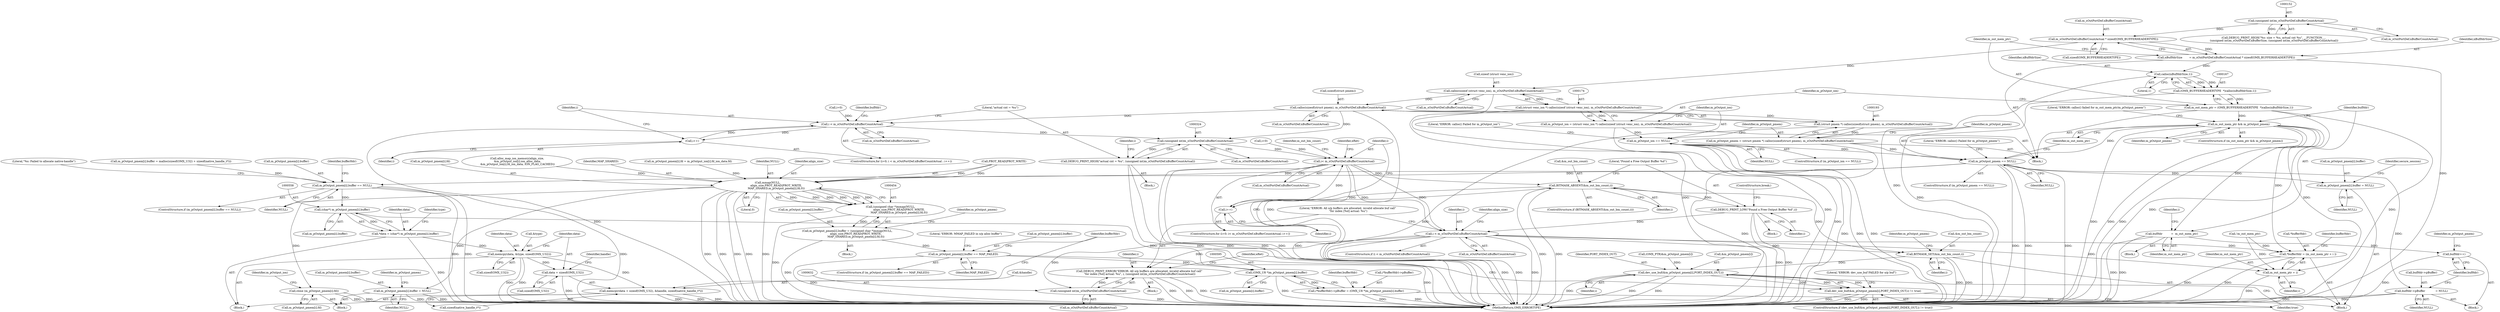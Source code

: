 digraph "0_Android_7558d03e6498e970b761aa44fff6b2c659202d95_0@API" {
"1000158" [label="(Call,m_sOutPortDef.nBufferCountActual * sizeof(OMX_BUFFERHEADERTYPE))"];
"1000151" [label="(Call,(unsigned int)m_sOutPortDef.nBufferCountActual)"];
"1000156" [label="(Call,nBufHdrSize        = m_sOutPortDef.nBufferCountActual * sizeof(OMX_BUFFERHEADERTYPE))"];
"1000168" [label="(Call,calloc(nBufHdrSize,1))"];
"1000166" [label="(Call,(OMX_BUFFERHEADERTYPE  *)calloc(nBufHdrSize,1))"];
"1000164" [label="(Call,m_out_mem_ptr = (OMX_BUFFERHEADERTYPE  *)calloc(nBufHdrSize,1))"];
"1000210" [label="(Call,m_out_mem_ptr && m_pOutput_pmem)"];
"1000214" [label="(Call,bufHdr          =  m_out_mem_ptr)"];
"1000277" [label="(Call,bufHdr++)"];
"1000583" [label="(Call,*bufferHdr = (m_out_mem_ptr + i ))"];
"1000586" [label="(Call,m_out_mem_ptr + i)"];
"1000175" [label="(Call,calloc(sizeof (struct venc_ion), m_sOutPortDef.nBufferCountActual))"];
"1000173" [label="(Call,(struct venc_ion *) calloc(sizeof (struct venc_ion), m_sOutPortDef.nBufferCountActual))"];
"1000171" [label="(Call,m_pOutput_ion = (struct venc_ion *) calloc(sizeof (struct venc_ion), m_sOutPortDef.nBufferCountActual))"];
"1000182" [label="(Call,m_pOutput_ion == NULL)"];
"1000201" [label="(Call,m_pOutput_pmem == NULL)"];
"1000272" [label="(Call,bufHdr->pBuffer            = NULL)"];
"1000436" [label="(Call,m_pOutput_pmem[i].buffer = NULL)"];
"1000455" [label="(Call,mmap(NULL,\n                    align_size,PROT_READ|PROT_WRITE,\n                    MAP_SHARED,m_pOutput_pmem[i].fd,0))"];
"1000453" [label="(Call,(unsigned char *)mmap(NULL,\n                    align_size,PROT_READ|PROT_WRITE,\n                    MAP_SHARED,m_pOutput_pmem[i].fd,0))"];
"1000447" [label="(Call,m_pOutput_pmem[i].buffer = (unsigned char *)mmap(NULL,\n                    align_size,PROT_READ|PROT_WRITE,\n                    MAP_SHARED,m_pOutput_pmem[i].fd,0))"];
"1000469" [label="(Call,m_pOutput_pmem[i].buffer == MAP_FAILED)"];
"1000594" [label="(Call,(OMX_U8 *)m_pOutput_pmem[i].buffer)"];
"1000589" [label="(Call,(*bufferHdr)->pBuffer = (OMX_U8 *)m_pOutput_pmem[i].buffer)"];
"1000479" [label="(Call,m_pOutput_pmem[i].buffer = NULL)"];
"1000486" [label="(Call,close (m_pOutput_pmem[i].fd))"];
"1000514" [label="(Call,m_pOutput_pmem[i].buffer == NULL)"];
"1000557" [label="(Call,(char*) m_pOutput_pmem[i].buffer)"];
"1000555" [label="(Call,*data = (char*) m_pOutput_pmem[i].buffer)"];
"1000568" [label="(Call,memcpy(data, &type, sizeof(OMX_U32)))"];
"1000574" [label="(Call,memcpy(data + sizeof(OMX_U32), &handle, sizeof(native_handle_t*)))"];
"1000575" [label="(Call,data + sizeof(OMX_U32))"];
"1000194" [label="(Call,calloc(sizeof(struct pmem), m_sOutPortDef.nBufferCountActual))"];
"1000192" [label="(Call,(struct pmem *) calloc(sizeof(struct pmem), m_sOutPortDef.nBufferCountActual))"];
"1000190" [label="(Call,m_pOutput_pmem = (struct pmem *) calloc(sizeof(struct pmem), m_sOutPortDef.nBufferCountActual))"];
"1000221" [label="(Call,i < m_sOutPortDef.nBufferCountActual)"];
"1000226" [label="(Call,i++)"];
"1000323" [label="(Call,(unsigned int)m_sOutPortDef.nBufferCountActual)"];
"1000321" [label="(Call,DEBUG_PRINT_HIGH(\"actual cnt = %u\", (unsigned int)m_sOutPortDef.nBufferCountActual))"];
"1000332" [label="(Call,i< m_sOutPortDef.nBufferCountActual)"];
"1000341" [label="(Call,BITMASK_ABSENT(&m_out_bm_count,i))"];
"1000337" [label="(Call,i++)"];
"1000346" [label="(Call,DEBUG_PRINT_LOW(\"Found a Free Output Buffer %d\",i))"];
"1000356" [label="(Call,i < m_sOutPortDef.nBufferCountActual)"];
"1000607" [label="(Call,BITMASK_SET(&m_out_bm_count,i))"];
"1000613" [label="(Call,dev_use_buf(&m_pOutput_pmem[i],PORT_INDEX_OUT,i))"];
"1000612" [label="(Call,dev_use_buf(&m_pOutput_pmem[i],PORT_INDEX_OUT,i) != true)"];
"1000628" [label="(Call,DEBUG_PRINT_ERROR(\"ERROR: All o/p buffers are allocated, invalid allocate buf call\"\n \"for index [%d] actual: %u\", i, (unsigned int)m_sOutPortDef.nBufferCountActual))"];
"1000631" [label="(Call,(unsigned int)m_sOutPortDef.nBufferCountActual)"];
"1000219" [label="(Identifier,i)"];
"1000611" [label="(ControlStructure,if (dev_use_buf(&m_pOutput_pmem[i],PORT_INDEX_OUT,i) != true))"];
"1000612" [label="(Call,dev_use_buf(&m_pOutput_pmem[i],PORT_INDEX_OUT,i) != true)"];
"1000501" [label="(Call,m_pOutput_pmem[i].buffer = malloc(sizeof(OMX_U32) + sizeof(native_handle_t*)))"];
"1000357" [label="(Identifier,i)"];
"1000156" [label="(Call,nBufHdrSize        = m_sOutPortDef.nBufferCountActual * sizeof(OMX_BUFFERHEADERTYPE))"];
"1000272" [label="(Call,bufHdr->pBuffer            = NULL)"];
"1000191" [label="(Identifier,m_pOutput_pmem)"];
"1000461" [label="(Identifier,MAP_SHARED)"];
"1000478" [label="(Literal,\"ERROR: MMAP_FAILED in o/p alloc buffer\")"];
"1000604" [label="(Identifier,bufferHdr)"];
"1000448" [label="(Call,m_pOutput_pmem[i].buffer)"];
"1000213" [label="(Block,)"];
"1000618" [label="(Identifier,PORT_INDEX_OUT)"];
"1000176" [label="(Call,sizeof (struct venc_ion))"];
"1000266" [label="(Call,(OMX_PTR)&m_pOutput_pmem[i])"];
"1000192" [label="(Call,(struct pmem *) calloc(sizeof(struct pmem), m_sOutPortDef.nBufferCountActual))"];
"1000584" [label="(Call,*bufferHdr)"];
"1000577" [label="(Call,sizeof(OMX_U32))"];
"1000437" [label="(Call,m_pOutput_pmem[i].buffer)"];
"1000165" [label="(Identifier,m_out_mem_ptr)"];
"1000143" [label="(Call,DEBUG_PRINT_HIGH(\"%s: size = %u, actual cnt %u\", __FUNCTION__,\n (unsigned int)m_sOutPortDef.nBufferSize, (unsigned int)m_sOutPortDef.nBufferCountActual))"];
"1000514" [label="(Call,m_pOutput_pmem[i].buffer == NULL)"];
"1000407" [label="(Call,m_pOutput_pmem[i].fd = m_pOutput_ion[i].fd_ion_data.fd)"];
"1000345" [label="(Block,)"];
"1000282" [label="(Identifier,m_pOutput_pmem)"];
"1000576" [label="(Identifier,data)"];
"1000278" [label="(Identifier,bufHdr)"];
"1000614" [label="(Call,&m_pOutput_pmem[i])"];
"1000172" [label="(Identifier,m_pOutput_ion)"];
"1000469" [label="(Call,m_pOutput_pmem[i].buffer == MAP_FAILED)"];
"1000222" [label="(Identifier,i)"];
"1000344" [label="(Identifier,i)"];
"1000349" [label="(ControlStructure,break;)"];
"1000587" [label="(Identifier,m_out_mem_ptr)"];
"1000487" [label="(Call,m_pOutput_pmem[i].fd)"];
"1000485" [label="(Identifier,NULL)"];
"1000183" [label="(Identifier,m_pOutput_ion)"];
"1000212" [label="(Identifier,m_pOutput_pmem)"];
"1000356" [label="(Call,i < m_sOutPortDef.nBufferCountActual)"];
"1000479" [label="(Call,m_pOutput_pmem[i].buffer = NULL)"];
"1000436" [label="(Call,m_pOutput_pmem[i].buffer = NULL)"];
"1000495" [label="(Identifier,m_pOutput_ion)"];
"1000228" [label="(Block,)"];
"1000594" [label="(Call,(OMX_U8 *)m_pOutput_pmem[i].buffer)"];
"1000361" [label="(Block,)"];
"1000515" [label="(Call,m_pOutput_pmem[i].buffer)"];
"1000580" [label="(Identifier,handle)"];
"1000570" [label="(Call,&type)"];
"1000613" [label="(Call,dev_use_buf(&m_pOutput_pmem[i],PORT_INDEX_OUT,i))"];
"1000166" [label="(Call,(OMX_BUFFERHEADERTYPE  *)calloc(nBufHdrSize,1))"];
"1000627" [label="(Block,)"];
"1000629" [label="(Literal,\"ERROR: All o/p buffers are allocated, invalid allocate buf call\"\n \"for index [%d] actual: %u\")"];
"1000340" [label="(ControlStructure,if (BITMASK_ABSENT(&m_out_bm_count,i)))"];
"1000559" [label="(Call,m_pOutput_pmem[i].buffer)"];
"1000475" [label="(Identifier,MAP_FAILED)"];
"1000277" [label="(Call,bufHdr++)"];
"1000328" [label="(ControlStructure,for (i=0; i< m_sOutPortDef.nBufferCountActual; i++))"];
"1000620" [label="(Identifier,true)"];
"1000211" [label="(Identifier,m_out_mem_ptr)"];
"1000203" [label="(Identifier,NULL)"];
"1000170" [label="(Literal,1)"];
"1000555" [label="(Call,*data = (char*) m_pOutput_pmem[i].buffer)"];
"1000574" [label="(Call,memcpy(data + sizeof(OMX_U32), &handle, sizeof(native_handle_t*)))"];
"1000456" [label="(Identifier,NULL)"];
"1000468" [label="(ControlStructure,if (m_pOutput_pmem[i].buffer == MAP_FAILED))"];
"1000329" [label="(Call,i=0)"];
"1000569" [label="(Identifier,data)"];
"1000530" [label="(Identifier,bufferHdr)"];
"1000363" [label="(Identifier,align_size)"];
"1000523" [label="(Literal,\"%s: Failed to allocate native-handle\")"];
"1000323" [label="(Call,(unsigned int)m_sOutPortDef.nBufferCountActual)"];
"1000572" [label="(Call,sizeof(OMX_U32))"];
"1000164" [label="(Call,m_out_mem_ptr = (OMX_BUFFERHEADERTYPE  *)calloc(nBufHdrSize,1))"];
"1000184" [label="(Identifier,NULL)"];
"1000190" [label="(Call,m_pOutput_pmem = (struct pmem *) calloc(sizeof(struct pmem), m_sOutPortDef.nBufferCountActual))"];
"1000182" [label="(Call,m_pOutput_ion == NULL)"];
"1000346" [label="(Call,DEBUG_PRINT_LOW(\"Found a Free Output Buffer %d\",i))"];
"1000588" [label="(Identifier,i)"];
"1000568" [label="(Call,memcpy(data, &type, sizeof(OMX_U32)))"];
"1000343" [label="(Identifier,m_out_bm_count)"];
"1000575" [label="(Call,data + sizeof(OMX_U32))"];
"1000151" [label="(Call,(unsigned int)m_sOutPortDef.nBufferCountActual)"];
"1000557" [label="(Call,(char*) m_pOutput_pmem[i].buffer)"];
"1000566" [label="(Identifier,type)"];
"1000221" [label="(Call,i < m_sOutPortDef.nBufferCountActual)"];
"1000596" [label="(Call,m_pOutput_pmem[i].buffer)"];
"1000332" [label="(Call,i< m_sOutPortDef.nBufferCountActual)"];
"1000333" [label="(Identifier,i)"];
"1000231" [label="(Identifier,bufHdr)"];
"1000579" [label="(Call,&handle)"];
"1000342" [label="(Call,&m_out_bm_count)"];
"1000217" [label="(ControlStructure,for (i=0; i < m_sOutPortDef.nBufferCountActual ; i++))"];
"1000630" [label="(Identifier,i)"];
"1000157" [label="(Identifier,nBufHdrSize)"];
"1000589" [label="(Call,(*bufferHdr)->pBuffer = (OMX_U8 *)m_pOutput_pmem[i].buffer)"];
"1000138" [label="(Block,)"];
"1000470" [label="(Call,m_pOutput_pmem[i].buffer)"];
"1000520" [label="(Identifier,NULL)"];
"1000457" [label="(Identifier,align_size)"];
"1000352" [label="(Identifier,eRet)"];
"1000158" [label="(Call,m_sOutPortDef.nBufferCountActual * sizeof(OMX_BUFFERHEADERTYPE))"];
"1000608" [label="(Call,&m_out_bm_count)"];
"1000187" [label="(Literal,\"ERROR: calloc() Failed for m_pOutput_ion\")"];
"1000215" [label="(Identifier,bufHdr)"];
"1000201" [label="(Call,m_pOutput_pmem == NULL)"];
"1000619" [label="(Identifier,i)"];
"1000317" [label="(Literal,\"ERROR: calloc() failed for m_out_mem_ptr/m_pOutput_pmem\")"];
"1000169" [label="(Identifier,nBufHdrSize)"];
"1000628" [label="(Call,DEBUG_PRINT_ERROR(\"ERROR: All o/p buffers are allocated, invalid allocate buf call\"\n \"for index [%d] actual: %u\", i, (unsigned int)m_sOutPortDef.nBufferCountActual))"];
"1000209" [label="(ControlStructure,if (m_out_mem_ptr && m_pOutput_pmem))"];
"1000136" [label="(Call,!m_out_mem_ptr)"];
"1000109" [label="(Block,)"];
"1000168" [label="(Call,calloc(nBufHdrSize,1))"];
"1000480" [label="(Call,m_pOutput_pmem[i].buffer)"];
"1000458" [label="(Call,PROT_READ|PROT_WRITE)"];
"1000445" [label="(Identifier,secure_session)"];
"1000358" [label="(Call,m_sOutPortDef.nBufferCountActual)"];
"1000181" [label="(ControlStructure,if (m_pOutput_ion == NULL))"];
"1000200" [label="(ControlStructure,if (m_pOutput_pmem == NULL))"];
"1000330" [label="(Identifier,i)"];
"1000338" [label="(Identifier,i)"];
"1000472" [label="(Identifier,m_pOutput_pmem)"];
"1000322" [label="(Literal,\"actual cnt = %u\")"];
"1000348" [label="(Identifier,i)"];
"1000159" [label="(Call,m_sOutPortDef.nBufferCountActual)"];
"1000206" [label="(Literal,\"ERROR: calloc() Failed for m_pOutput_pmem\")"];
"1000585" [label="(Identifier,bufferHdr)"];
"1000583" [label="(Call,*bufferHdr = (m_out_mem_ptr + i ))"];
"1000195" [label="(Call,sizeof(struct pmem))"];
"1000633" [label="(Call,m_sOutPortDef.nBufferCountActual)"];
"1000467" [label="(Literal,0)"];
"1000153" [label="(Call,m_sOutPortDef.nBufferCountActual)"];
"1000218" [label="(Call,i=0)"];
"1000325" [label="(Call,m_sOutPortDef.nBufferCountActual)"];
"1000453" [label="(Call,(unsigned char *)mmap(NULL,\n                    align_size,PROT_READ|PROT_WRITE,\n                    MAP_SHARED,m_pOutput_pmem[i].fd,0))"];
"1000581" [label="(Call,sizeof(native_handle_t*))"];
"1000223" [label="(Call,m_sOutPortDef.nBufferCountActual)"];
"1000638" [label="(MethodReturn,OMX_ERRORTYPE)"];
"1000586" [label="(Call,m_out_mem_ptr + i)"];
"1000446" [label="(Block,)"];
"1000513" [label="(ControlStructure,if (m_pOutput_pmem[i].buffer == NULL))"];
"1000476" [label="(Block,)"];
"1000202" [label="(Identifier,m_pOutput_pmem)"];
"1000592" [label="(Identifier,bufferHdr)"];
"1000486" [label="(Call,close (m_pOutput_pmem[i].fd))"];
"1000197" [label="(Call,m_sOutPortDef.nBufferCountActual)"];
"1000273" [label="(Call,bufHdr->pBuffer)"];
"1000607" [label="(Call,BITMASK_SET(&m_out_bm_count,i))"];
"1000623" [label="(Literal,\"ERROR: dev_use_buf FAILED for o/p buf\")"];
"1000590" [label="(Call,(*bufferHdr)->pBuffer)"];
"1000175" [label="(Call,calloc(sizeof (struct venc_ion), m_sOutPortDef.nBufferCountActual))"];
"1000162" [label="(Call,sizeof(OMX_BUFFERHEADERTYPE))"];
"1000194" [label="(Call,calloc(sizeof(struct pmem), m_sOutPortDef.nBufferCountActual))"];
"1000500" [label="(Block,)"];
"1000214" [label="(Call,bufHdr          =  m_out_mem_ptr)"];
"1000447" [label="(Call,m_pOutput_pmem[i].buffer = (unsigned char *)mmap(NULL,\n                    align_size,PROT_READ|PROT_WRITE,\n                    MAP_SHARED,m_pOutput_pmem[i].fd,0))"];
"1000616" [label="(Identifier,m_pOutput_pmem)"];
"1000216" [label="(Identifier,m_out_mem_ptr)"];
"1000334" [label="(Call,m_sOutPortDef.nBufferCountActual)"];
"1000489" [label="(Identifier,m_pOutput_pmem)"];
"1000556" [label="(Identifier,data)"];
"1000210" [label="(Call,m_out_mem_ptr && m_pOutput_pmem)"];
"1000178" [label="(Call,m_sOutPortDef.nBufferCountActual)"];
"1000341" [label="(Call,BITMASK_ABSENT(&m_out_bm_count,i))"];
"1000631" [label="(Call,(unsigned int)m_sOutPortDef.nBufferCountActual)"];
"1000462" [label="(Call,m_pOutput_pmem[i].fd)"];
"1000173" [label="(Call,(struct venc_ion *) calloc(sizeof (struct venc_ion), m_sOutPortDef.nBufferCountActual))"];
"1000637" [label="(Identifier,eRet)"];
"1000227" [label="(Identifier,i)"];
"1000337" [label="(Call,i++)"];
"1000442" [label="(Identifier,NULL)"];
"1000347" [label="(Literal,\"Found a Free Output Buffer %d\")"];
"1000355" [label="(ControlStructure,if (i < m_sOutPortDef.nBufferCountActual))"];
"1000379" [label="(Call,alloc_map_ion_memory(align_size,\n &m_pOutput_ion[i].ion_alloc_data,\n &m_pOutput_ion[i].fd_ion_data, ION_FLAG_CACHED))"];
"1000321" [label="(Call,DEBUG_PRINT_HIGH(\"actual cnt = %u\", (unsigned int)m_sOutPortDef.nBufferCountActual))"];
"1000276" [label="(Identifier,NULL)"];
"1000226" [label="(Call,i++)"];
"1000171" [label="(Call,m_pOutput_ion = (struct venc_ion *) calloc(sizeof (struct venc_ion), m_sOutPortDef.nBufferCountActual))"];
"1000610" [label="(Identifier,i)"];
"1000455" [label="(Call,mmap(NULL,\n                    align_size,PROT_READ|PROT_WRITE,\n                    MAP_SHARED,m_pOutput_pmem[i].fd,0))"];
"1000158" -> "1000156"  [label="AST: "];
"1000158" -> "1000162"  [label="CFG: "];
"1000159" -> "1000158"  [label="AST: "];
"1000162" -> "1000158"  [label="AST: "];
"1000156" -> "1000158"  [label="CFG: "];
"1000158" -> "1000156"  [label="DDG: "];
"1000151" -> "1000158"  [label="DDG: "];
"1000158" -> "1000175"  [label="DDG: "];
"1000151" -> "1000143"  [label="AST: "];
"1000151" -> "1000153"  [label="CFG: "];
"1000152" -> "1000151"  [label="AST: "];
"1000153" -> "1000151"  [label="AST: "];
"1000143" -> "1000151"  [label="CFG: "];
"1000151" -> "1000143"  [label="DDG: "];
"1000156" -> "1000138"  [label="AST: "];
"1000157" -> "1000156"  [label="AST: "];
"1000165" -> "1000156"  [label="CFG: "];
"1000156" -> "1000638"  [label="DDG: "];
"1000156" -> "1000168"  [label="DDG: "];
"1000168" -> "1000166"  [label="AST: "];
"1000168" -> "1000170"  [label="CFG: "];
"1000169" -> "1000168"  [label="AST: "];
"1000170" -> "1000168"  [label="AST: "];
"1000166" -> "1000168"  [label="CFG: "];
"1000168" -> "1000638"  [label="DDG: "];
"1000168" -> "1000166"  [label="DDG: "];
"1000168" -> "1000166"  [label="DDG: "];
"1000166" -> "1000164"  [label="AST: "];
"1000167" -> "1000166"  [label="AST: "];
"1000164" -> "1000166"  [label="CFG: "];
"1000166" -> "1000638"  [label="DDG: "];
"1000166" -> "1000164"  [label="DDG: "];
"1000164" -> "1000138"  [label="AST: "];
"1000165" -> "1000164"  [label="AST: "];
"1000172" -> "1000164"  [label="CFG: "];
"1000164" -> "1000638"  [label="DDG: "];
"1000164" -> "1000638"  [label="DDG: "];
"1000164" -> "1000210"  [label="DDG: "];
"1000210" -> "1000209"  [label="AST: "];
"1000210" -> "1000211"  [label="CFG: "];
"1000210" -> "1000212"  [label="CFG: "];
"1000211" -> "1000210"  [label="AST: "];
"1000212" -> "1000210"  [label="AST: "];
"1000215" -> "1000210"  [label="CFG: "];
"1000317" -> "1000210"  [label="CFG: "];
"1000210" -> "1000638"  [label="DDG: "];
"1000210" -> "1000638"  [label="DDG: "];
"1000210" -> "1000638"  [label="DDG: "];
"1000201" -> "1000210"  [label="DDG: "];
"1000210" -> "1000214"  [label="DDG: "];
"1000210" -> "1000583"  [label="DDG: "];
"1000210" -> "1000586"  [label="DDG: "];
"1000214" -> "1000213"  [label="AST: "];
"1000214" -> "1000216"  [label="CFG: "];
"1000215" -> "1000214"  [label="AST: "];
"1000216" -> "1000214"  [label="AST: "];
"1000219" -> "1000214"  [label="CFG: "];
"1000214" -> "1000638"  [label="DDG: "];
"1000214" -> "1000638"  [label="DDG: "];
"1000214" -> "1000277"  [label="DDG: "];
"1000277" -> "1000228"  [label="AST: "];
"1000277" -> "1000278"  [label="CFG: "];
"1000278" -> "1000277"  [label="AST: "];
"1000282" -> "1000277"  [label="CFG: "];
"1000277" -> "1000638"  [label="DDG: "];
"1000583" -> "1000361"  [label="AST: "];
"1000583" -> "1000586"  [label="CFG: "];
"1000584" -> "1000583"  [label="AST: "];
"1000586" -> "1000583"  [label="AST: "];
"1000592" -> "1000583"  [label="CFG: "];
"1000583" -> "1000638"  [label="DDG: "];
"1000583" -> "1000638"  [label="DDG: "];
"1000136" -> "1000583"  [label="DDG: "];
"1000356" -> "1000583"  [label="DDG: "];
"1000586" -> "1000588"  [label="CFG: "];
"1000587" -> "1000586"  [label="AST: "];
"1000588" -> "1000586"  [label="AST: "];
"1000586" -> "1000638"  [label="DDG: "];
"1000136" -> "1000586"  [label="DDG: "];
"1000356" -> "1000586"  [label="DDG: "];
"1000175" -> "1000173"  [label="AST: "];
"1000175" -> "1000178"  [label="CFG: "];
"1000176" -> "1000175"  [label="AST: "];
"1000178" -> "1000175"  [label="AST: "];
"1000173" -> "1000175"  [label="CFG: "];
"1000175" -> "1000638"  [label="DDG: "];
"1000175" -> "1000173"  [label="DDG: "];
"1000175" -> "1000194"  [label="DDG: "];
"1000173" -> "1000171"  [label="AST: "];
"1000174" -> "1000173"  [label="AST: "];
"1000171" -> "1000173"  [label="CFG: "];
"1000173" -> "1000638"  [label="DDG: "];
"1000173" -> "1000171"  [label="DDG: "];
"1000171" -> "1000138"  [label="AST: "];
"1000172" -> "1000171"  [label="AST: "];
"1000183" -> "1000171"  [label="CFG: "];
"1000171" -> "1000638"  [label="DDG: "];
"1000171" -> "1000182"  [label="DDG: "];
"1000182" -> "1000181"  [label="AST: "];
"1000182" -> "1000184"  [label="CFG: "];
"1000183" -> "1000182"  [label="AST: "];
"1000184" -> "1000182"  [label="AST: "];
"1000187" -> "1000182"  [label="CFG: "];
"1000191" -> "1000182"  [label="CFG: "];
"1000182" -> "1000638"  [label="DDG: "];
"1000182" -> "1000638"  [label="DDG: "];
"1000182" -> "1000638"  [label="DDG: "];
"1000182" -> "1000201"  [label="DDG: "];
"1000201" -> "1000200"  [label="AST: "];
"1000201" -> "1000203"  [label="CFG: "];
"1000202" -> "1000201"  [label="AST: "];
"1000203" -> "1000201"  [label="AST: "];
"1000206" -> "1000201"  [label="CFG: "];
"1000211" -> "1000201"  [label="CFG: "];
"1000201" -> "1000638"  [label="DDG: "];
"1000201" -> "1000638"  [label="DDG: "];
"1000201" -> "1000638"  [label="DDG: "];
"1000190" -> "1000201"  [label="DDG: "];
"1000201" -> "1000272"  [label="DDG: "];
"1000201" -> "1000436"  [label="DDG: "];
"1000201" -> "1000455"  [label="DDG: "];
"1000201" -> "1000514"  [label="DDG: "];
"1000272" -> "1000228"  [label="AST: "];
"1000272" -> "1000276"  [label="CFG: "];
"1000273" -> "1000272"  [label="AST: "];
"1000276" -> "1000272"  [label="AST: "];
"1000278" -> "1000272"  [label="CFG: "];
"1000272" -> "1000638"  [label="DDG: "];
"1000272" -> "1000638"  [label="DDG: "];
"1000436" -> "1000361"  [label="AST: "];
"1000436" -> "1000442"  [label="CFG: "];
"1000437" -> "1000436"  [label="AST: "];
"1000442" -> "1000436"  [label="AST: "];
"1000445" -> "1000436"  [label="CFG: "];
"1000455" -> "1000453"  [label="AST: "];
"1000455" -> "1000467"  [label="CFG: "];
"1000456" -> "1000455"  [label="AST: "];
"1000457" -> "1000455"  [label="AST: "];
"1000458" -> "1000455"  [label="AST: "];
"1000461" -> "1000455"  [label="AST: "];
"1000462" -> "1000455"  [label="AST: "];
"1000467" -> "1000455"  [label="AST: "];
"1000453" -> "1000455"  [label="CFG: "];
"1000455" -> "1000638"  [label="DDG: "];
"1000455" -> "1000638"  [label="DDG: "];
"1000455" -> "1000638"  [label="DDG: "];
"1000455" -> "1000638"  [label="DDG: "];
"1000455" -> "1000638"  [label="DDG: "];
"1000455" -> "1000453"  [label="DDG: "];
"1000455" -> "1000453"  [label="DDG: "];
"1000455" -> "1000453"  [label="DDG: "];
"1000455" -> "1000453"  [label="DDG: "];
"1000455" -> "1000453"  [label="DDG: "];
"1000455" -> "1000453"  [label="DDG: "];
"1000379" -> "1000455"  [label="DDG: "];
"1000458" -> "1000455"  [label="DDG: "];
"1000458" -> "1000455"  [label="DDG: "];
"1000407" -> "1000455"  [label="DDG: "];
"1000455" -> "1000479"  [label="DDG: "];
"1000455" -> "1000486"  [label="DDG: "];
"1000453" -> "1000447"  [label="AST: "];
"1000454" -> "1000453"  [label="AST: "];
"1000447" -> "1000453"  [label="CFG: "];
"1000453" -> "1000638"  [label="DDG: "];
"1000453" -> "1000447"  [label="DDG: "];
"1000447" -> "1000446"  [label="AST: "];
"1000448" -> "1000447"  [label="AST: "];
"1000472" -> "1000447"  [label="CFG: "];
"1000447" -> "1000638"  [label="DDG: "];
"1000447" -> "1000469"  [label="DDG: "];
"1000469" -> "1000468"  [label="AST: "];
"1000469" -> "1000475"  [label="CFG: "];
"1000470" -> "1000469"  [label="AST: "];
"1000475" -> "1000469"  [label="AST: "];
"1000478" -> "1000469"  [label="CFG: "];
"1000585" -> "1000469"  [label="CFG: "];
"1000469" -> "1000638"  [label="DDG: "];
"1000469" -> "1000638"  [label="DDG: "];
"1000469" -> "1000594"  [label="DDG: "];
"1000594" -> "1000589"  [label="AST: "];
"1000594" -> "1000596"  [label="CFG: "];
"1000595" -> "1000594"  [label="AST: "];
"1000596" -> "1000594"  [label="AST: "];
"1000589" -> "1000594"  [label="CFG: "];
"1000594" -> "1000638"  [label="DDG: "];
"1000594" -> "1000589"  [label="DDG: "];
"1000557" -> "1000594"  [label="DDG: "];
"1000589" -> "1000361"  [label="AST: "];
"1000590" -> "1000589"  [label="AST: "];
"1000604" -> "1000589"  [label="CFG: "];
"1000589" -> "1000638"  [label="DDG: "];
"1000589" -> "1000638"  [label="DDG: "];
"1000479" -> "1000476"  [label="AST: "];
"1000479" -> "1000485"  [label="CFG: "];
"1000480" -> "1000479"  [label="AST: "];
"1000485" -> "1000479"  [label="AST: "];
"1000489" -> "1000479"  [label="CFG: "];
"1000479" -> "1000638"  [label="DDG: "];
"1000479" -> "1000638"  [label="DDG: "];
"1000486" -> "1000476"  [label="AST: "];
"1000486" -> "1000487"  [label="CFG: "];
"1000487" -> "1000486"  [label="AST: "];
"1000495" -> "1000486"  [label="CFG: "];
"1000486" -> "1000638"  [label="DDG: "];
"1000486" -> "1000638"  [label="DDG: "];
"1000514" -> "1000513"  [label="AST: "];
"1000514" -> "1000520"  [label="CFG: "];
"1000515" -> "1000514"  [label="AST: "];
"1000520" -> "1000514"  [label="AST: "];
"1000523" -> "1000514"  [label="CFG: "];
"1000530" -> "1000514"  [label="CFG: "];
"1000514" -> "1000638"  [label="DDG: "];
"1000514" -> "1000638"  [label="DDG: "];
"1000514" -> "1000638"  [label="DDG: "];
"1000501" -> "1000514"  [label="DDG: "];
"1000514" -> "1000557"  [label="DDG: "];
"1000557" -> "1000555"  [label="AST: "];
"1000557" -> "1000559"  [label="CFG: "];
"1000558" -> "1000557"  [label="AST: "];
"1000559" -> "1000557"  [label="AST: "];
"1000555" -> "1000557"  [label="CFG: "];
"1000557" -> "1000555"  [label="DDG: "];
"1000555" -> "1000500"  [label="AST: "];
"1000556" -> "1000555"  [label="AST: "];
"1000566" -> "1000555"  [label="CFG: "];
"1000555" -> "1000638"  [label="DDG: "];
"1000555" -> "1000568"  [label="DDG: "];
"1000568" -> "1000500"  [label="AST: "];
"1000568" -> "1000572"  [label="CFG: "];
"1000569" -> "1000568"  [label="AST: "];
"1000570" -> "1000568"  [label="AST: "];
"1000572" -> "1000568"  [label="AST: "];
"1000576" -> "1000568"  [label="CFG: "];
"1000568" -> "1000638"  [label="DDG: "];
"1000568" -> "1000638"  [label="DDG: "];
"1000568" -> "1000574"  [label="DDG: "];
"1000568" -> "1000575"  [label="DDG: "];
"1000574" -> "1000500"  [label="AST: "];
"1000574" -> "1000581"  [label="CFG: "];
"1000575" -> "1000574"  [label="AST: "];
"1000579" -> "1000574"  [label="AST: "];
"1000581" -> "1000574"  [label="AST: "];
"1000585" -> "1000574"  [label="CFG: "];
"1000574" -> "1000638"  [label="DDG: "];
"1000574" -> "1000638"  [label="DDG: "];
"1000574" -> "1000638"  [label="DDG: "];
"1000575" -> "1000577"  [label="CFG: "];
"1000576" -> "1000575"  [label="AST: "];
"1000577" -> "1000575"  [label="AST: "];
"1000580" -> "1000575"  [label="CFG: "];
"1000575" -> "1000638"  [label="DDG: "];
"1000194" -> "1000192"  [label="AST: "];
"1000194" -> "1000197"  [label="CFG: "];
"1000195" -> "1000194"  [label="AST: "];
"1000197" -> "1000194"  [label="AST: "];
"1000192" -> "1000194"  [label="CFG: "];
"1000194" -> "1000638"  [label="DDG: "];
"1000194" -> "1000192"  [label="DDG: "];
"1000194" -> "1000221"  [label="DDG: "];
"1000194" -> "1000323"  [label="DDG: "];
"1000192" -> "1000190"  [label="AST: "];
"1000193" -> "1000192"  [label="AST: "];
"1000190" -> "1000192"  [label="CFG: "];
"1000192" -> "1000638"  [label="DDG: "];
"1000192" -> "1000190"  [label="DDG: "];
"1000190" -> "1000138"  [label="AST: "];
"1000191" -> "1000190"  [label="AST: "];
"1000202" -> "1000190"  [label="CFG: "];
"1000190" -> "1000638"  [label="DDG: "];
"1000221" -> "1000217"  [label="AST: "];
"1000221" -> "1000223"  [label="CFG: "];
"1000222" -> "1000221"  [label="AST: "];
"1000223" -> "1000221"  [label="AST: "];
"1000231" -> "1000221"  [label="CFG: "];
"1000322" -> "1000221"  [label="CFG: "];
"1000221" -> "1000638"  [label="DDG: "];
"1000226" -> "1000221"  [label="DDG: "];
"1000218" -> "1000221"  [label="DDG: "];
"1000221" -> "1000226"  [label="DDG: "];
"1000221" -> "1000323"  [label="DDG: "];
"1000226" -> "1000217"  [label="AST: "];
"1000226" -> "1000227"  [label="CFG: "];
"1000227" -> "1000226"  [label="AST: "];
"1000222" -> "1000226"  [label="CFG: "];
"1000323" -> "1000321"  [label="AST: "];
"1000323" -> "1000325"  [label="CFG: "];
"1000324" -> "1000323"  [label="AST: "];
"1000325" -> "1000323"  [label="AST: "];
"1000321" -> "1000323"  [label="CFG: "];
"1000323" -> "1000321"  [label="DDG: "];
"1000323" -> "1000332"  [label="DDG: "];
"1000321" -> "1000109"  [label="AST: "];
"1000322" -> "1000321"  [label="AST: "];
"1000330" -> "1000321"  [label="CFG: "];
"1000321" -> "1000638"  [label="DDG: "];
"1000321" -> "1000638"  [label="DDG: "];
"1000332" -> "1000328"  [label="AST: "];
"1000332" -> "1000334"  [label="CFG: "];
"1000333" -> "1000332"  [label="AST: "];
"1000334" -> "1000332"  [label="AST: "];
"1000343" -> "1000332"  [label="CFG: "];
"1000352" -> "1000332"  [label="CFG: "];
"1000332" -> "1000638"  [label="DDG: "];
"1000332" -> "1000638"  [label="DDG: "];
"1000332" -> "1000638"  [label="DDG: "];
"1000337" -> "1000332"  [label="DDG: "];
"1000329" -> "1000332"  [label="DDG: "];
"1000332" -> "1000341"  [label="DDG: "];
"1000332" -> "1000356"  [label="DDG: "];
"1000332" -> "1000356"  [label="DDG: "];
"1000341" -> "1000340"  [label="AST: "];
"1000341" -> "1000344"  [label="CFG: "];
"1000342" -> "1000341"  [label="AST: "];
"1000344" -> "1000341"  [label="AST: "];
"1000347" -> "1000341"  [label="CFG: "];
"1000338" -> "1000341"  [label="CFG: "];
"1000341" -> "1000638"  [label="DDG: "];
"1000341" -> "1000638"  [label="DDG: "];
"1000341" -> "1000337"  [label="DDG: "];
"1000341" -> "1000346"  [label="DDG: "];
"1000341" -> "1000607"  [label="DDG: "];
"1000337" -> "1000328"  [label="AST: "];
"1000337" -> "1000338"  [label="CFG: "];
"1000338" -> "1000337"  [label="AST: "];
"1000333" -> "1000337"  [label="CFG: "];
"1000346" -> "1000345"  [label="AST: "];
"1000346" -> "1000348"  [label="CFG: "];
"1000347" -> "1000346"  [label="AST: "];
"1000348" -> "1000346"  [label="AST: "];
"1000349" -> "1000346"  [label="CFG: "];
"1000346" -> "1000638"  [label="DDG: "];
"1000346" -> "1000638"  [label="DDG: "];
"1000346" -> "1000356"  [label="DDG: "];
"1000356" -> "1000355"  [label="AST: "];
"1000356" -> "1000358"  [label="CFG: "];
"1000357" -> "1000356"  [label="AST: "];
"1000358" -> "1000356"  [label="AST: "];
"1000363" -> "1000356"  [label="CFG: "];
"1000629" -> "1000356"  [label="CFG: "];
"1000356" -> "1000638"  [label="DDG: "];
"1000356" -> "1000638"  [label="DDG: "];
"1000356" -> "1000638"  [label="DDG: "];
"1000356" -> "1000607"  [label="DDG: "];
"1000356" -> "1000628"  [label="DDG: "];
"1000356" -> "1000631"  [label="DDG: "];
"1000607" -> "1000361"  [label="AST: "];
"1000607" -> "1000610"  [label="CFG: "];
"1000608" -> "1000607"  [label="AST: "];
"1000610" -> "1000607"  [label="AST: "];
"1000616" -> "1000607"  [label="CFG: "];
"1000607" -> "1000638"  [label="DDG: "];
"1000607" -> "1000638"  [label="DDG: "];
"1000607" -> "1000613"  [label="DDG: "];
"1000613" -> "1000612"  [label="AST: "];
"1000613" -> "1000619"  [label="CFG: "];
"1000614" -> "1000613"  [label="AST: "];
"1000618" -> "1000613"  [label="AST: "];
"1000619" -> "1000613"  [label="AST: "];
"1000620" -> "1000613"  [label="CFG: "];
"1000613" -> "1000638"  [label="DDG: "];
"1000613" -> "1000638"  [label="DDG: "];
"1000613" -> "1000638"  [label="DDG: "];
"1000613" -> "1000612"  [label="DDG: "];
"1000613" -> "1000612"  [label="DDG: "];
"1000613" -> "1000612"  [label="DDG: "];
"1000266" -> "1000613"  [label="DDG: "];
"1000612" -> "1000611"  [label="AST: "];
"1000612" -> "1000620"  [label="CFG: "];
"1000620" -> "1000612"  [label="AST: "];
"1000623" -> "1000612"  [label="CFG: "];
"1000637" -> "1000612"  [label="CFG: "];
"1000612" -> "1000638"  [label="DDG: "];
"1000612" -> "1000638"  [label="DDG: "];
"1000612" -> "1000638"  [label="DDG: "];
"1000628" -> "1000627"  [label="AST: "];
"1000628" -> "1000631"  [label="CFG: "];
"1000629" -> "1000628"  [label="AST: "];
"1000630" -> "1000628"  [label="AST: "];
"1000631" -> "1000628"  [label="AST: "];
"1000637" -> "1000628"  [label="CFG: "];
"1000628" -> "1000638"  [label="DDG: "];
"1000628" -> "1000638"  [label="DDG: "];
"1000628" -> "1000638"  [label="DDG: "];
"1000631" -> "1000628"  [label="DDG: "];
"1000631" -> "1000633"  [label="CFG: "];
"1000632" -> "1000631"  [label="AST: "];
"1000633" -> "1000631"  [label="AST: "];
"1000631" -> "1000638"  [label="DDG: "];
}
